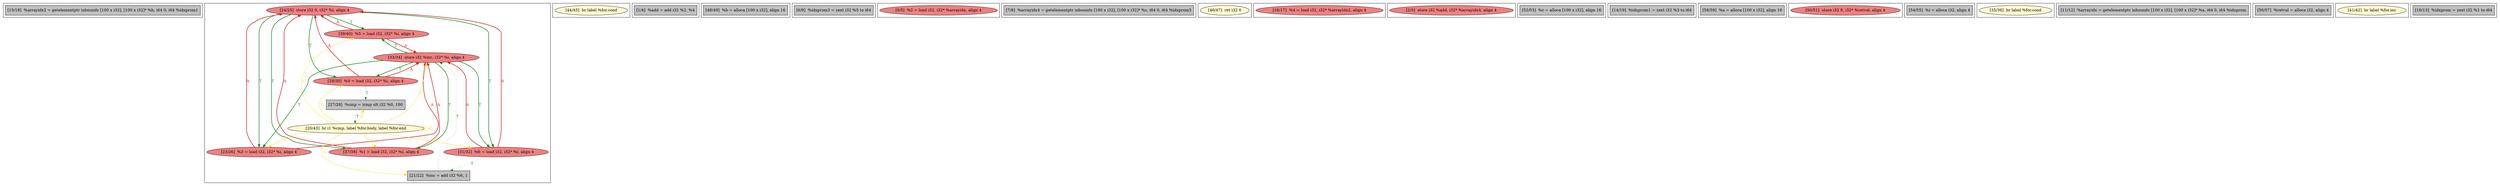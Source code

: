 
digraph G {





subgraph cluster20 {


node110 [fillcolor=grey,label="[15/18]  %arrayidx2 = getelementptr inbounds [100 x i32], [100 x i32]* %b, i64 0, i64 %idxprom1",shape=rectangle,style=filled ]



}

subgraph cluster18 {


node107 [fillcolor=lightcoral,label="[24/25]  store i32 0, i32* %i, align 4",shape=ellipse,style=filled ]
node106 [fillcolor=lightcoral,label="[39/40]  %5 = load i32, i32* %i, align 4",shape=ellipse,style=filled ]
node105 [fillcolor=lightcoral,label="[29/30]  %0 = load i32, i32* %i, align 4",shape=ellipse,style=filled ]
node100 [fillcolor=lightcoral,label="[33/34]  store i32 %inc, i32* %i, align 4",shape=ellipse,style=filled ]
node101 [fillcolor=lightcoral,label="[23/26]  %3 = load i32, i32* %i, align 4",shape=ellipse,style=filled ]
node104 [fillcolor=lightcoral,label="[37/38]  %1 = load i32, i32* %i, align 4",shape=ellipse,style=filled ]
node99 [fillcolor=grey,label="[21/22]  %inc = add i32 %6, 1",shape=rectangle,style=filled ]
node108 [fillcolor=lightcoral,label="[31/32]  %6 = load i32, i32* %i, align 4",shape=ellipse,style=filled ]
node102 [fillcolor=grey,label="[27/28]  %cmp = icmp ult i32 %0, 100",shape=rectangle,style=filled ]
node103 [fillcolor=lemonchiffon,label="[20/43]  br i1 %cmp, label %for.body, label %for.end",shape=ellipse,style=filled ]

node103->node103 [color=gold,label="C",fontcolor=gold ]
node104->node107 [style=solid,color=firebrick3,label="A",penwidth=2.0,fontcolor=firebrick3 ]
node103->node100 [color=gold,label="C",fontcolor=gold ]
node103->node102 [color=gold,label="C",fontcolor=gold ]
node102->node103 [style=dotted,color=forestgreen,label="T",penwidth=1.0,fontcolor=forestgreen ]
node100->node108 [style=solid,color=forestgreen,label="T",penwidth=2.0,fontcolor=forestgreen ]
node101->node107 [style=solid,color=firebrick3,label="A",penwidth=2.0,fontcolor=firebrick3 ]
node103->node105 [color=gold,label="C",fontcolor=gold ]
node107->node101 [style=solid,color=forestgreen,label="T",penwidth=2.0,fontcolor=forestgreen ]
node103->node99 [color=gold,label="C",fontcolor=gold ]
node99->node100 [style=dotted,color=forestgreen,label="T",penwidth=1.0,fontcolor=forestgreen ]
node103->node106 [color=gold,label="C",fontcolor=gold ]
node100->node105 [style=solid,color=forestgreen,label="T",penwidth=2.0,fontcolor=forestgreen ]
node105->node102 [style=dotted,color=forestgreen,label="T",penwidth=1.0,fontcolor=forestgreen ]
node107->node108 [style=solid,color=forestgreen,label="T",penwidth=2.0,fontcolor=forestgreen ]
node107->node104 [style=solid,color=forestgreen,label="T",penwidth=2.0,fontcolor=forestgreen ]
node108->node107 [style=solid,color=firebrick3,label="A",penwidth=2.0,fontcolor=firebrick3 ]
node108->node100 [style=solid,color=firebrick3,label="A",penwidth=2.0,fontcolor=firebrick3 ]
node108->node99 [style=dotted,color=forestgreen,label="T",penwidth=1.0,fontcolor=forestgreen ]
node107->node105 [style=solid,color=forestgreen,label="T",penwidth=2.0,fontcolor=forestgreen ]
node103->node101 [color=gold,label="C",fontcolor=gold ]
node103->node108 [color=gold,label="C",fontcolor=gold ]
node106->node100 [style=solid,color=firebrick3,label="A",penwidth=2.0,fontcolor=firebrick3 ]
node100->node106 [style=solid,color=forestgreen,label="T",penwidth=2.0,fontcolor=forestgreen ]
node104->node100 [style=solid,color=firebrick3,label="A",penwidth=2.0,fontcolor=firebrick3 ]
node103->node104 [color=gold,label="C",fontcolor=gold ]
node101->node100 [style=solid,color=firebrick3,label="A",penwidth=2.0,fontcolor=firebrick3 ]
node105->node107 [style=solid,color=firebrick3,label="A",penwidth=2.0,fontcolor=firebrick3 ]
node107->node106 [style=solid,color=forestgreen,label="T",penwidth=2.0,fontcolor=forestgreen ]
node105->node100 [style=solid,color=firebrick3,label="A",penwidth=2.0,fontcolor=firebrick3 ]
node100->node104 [style=solid,color=forestgreen,label="T",penwidth=2.0,fontcolor=forestgreen ]
node100->node101 [style=solid,color=forestgreen,label="T",penwidth=2.0,fontcolor=forestgreen ]
node106->node107 [style=solid,color=firebrick3,label="A",penwidth=2.0,fontcolor=firebrick3 ]


}

subgraph cluster16 {


node97 [fillcolor=lemonchiffon,label="[44/45]  br label %for.cond",shape=ellipse,style=filled ]



}

subgraph cluster17 {


node98 [fillcolor=grey,label="[1/4]  %add = add i32 %2, %4",shape=rectangle,style=filled ]



}

subgraph cluster4 {


node85 [fillcolor=grey,label="[48/49]  %b = alloca [100 x i32], align 16",shape=rectangle,style=filled ]



}

subgraph cluster3 {


node84 [fillcolor=grey,label="[6/9]  %idxprom3 = zext i32 %5 to i64",shape=rectangle,style=filled ]



}

subgraph cluster2 {


node83 [fillcolor=lightcoral,label="[0/5]  %2 = load i32, i32* %arrayidx, align 4",shape=ellipse,style=filled ]



}

subgraph cluster1 {


node82 [fillcolor=grey,label="[7/8]  %arrayidx4 = getelementptr inbounds [100 x i32], [100 x i32]* %c, i64 0, i64 %idxprom3",shape=rectangle,style=filled ]



}

subgraph cluster12 {


node93 [fillcolor=lemonchiffon,label="[46/47]  ret i32 0",shape=ellipse,style=filled ]



}

subgraph cluster5 {


node86 [fillcolor=lightcoral,label="[16/17]  %4 = load i32, i32* %arrayidx2, align 4",shape=ellipse,style=filled ]



}

subgraph cluster0 {


node81 [fillcolor=lightcoral,label="[2/3]  store i32 %add, i32* %arrayidx4, align 4",shape=ellipse,style=filled ]



}

subgraph cluster6 {


node87 [fillcolor=grey,label="[52/53]  %c = alloca [100 x i32], align 16",shape=rectangle,style=filled ]



}

subgraph cluster14 {


node95 [fillcolor=grey,label="[14/19]  %idxprom1 = zext i32 %3 to i64",shape=rectangle,style=filled ]



}

subgraph cluster7 {


node88 [fillcolor=grey,label="[58/59]  %a = alloca [100 x i32], align 16",shape=rectangle,style=filled ]



}

subgraph cluster8 {


node89 [fillcolor=lightcoral,label="[50/51]  store i32 0, i32* %retval, align 4",shape=ellipse,style=filled ]



}

subgraph cluster9 {


node90 [fillcolor=grey,label="[54/55]  %i = alloca i32, align 4",shape=rectangle,style=filled ]



}

subgraph cluster19 {


node109 [fillcolor=lemonchiffon,label="[35/36]  br label %for.cond",shape=ellipse,style=filled ]



}

subgraph cluster10 {


node91 [fillcolor=grey,label="[11/12]  %arrayidx = getelementptr inbounds [100 x i32], [100 x i32]* %a, i64 0, i64 %idxprom",shape=rectangle,style=filled ]



}

subgraph cluster11 {


node92 [fillcolor=grey,label="[56/57]  %retval = alloca i32, align 4",shape=rectangle,style=filled ]



}

subgraph cluster13 {


node94 [fillcolor=lemonchiffon,label="[41/42]  br label %for.inc",shape=ellipse,style=filled ]



}

subgraph cluster15 {


node96 [fillcolor=grey,label="[10/13]  %idxprom = zext i32 %1 to i64",shape=rectangle,style=filled ]



}

}
